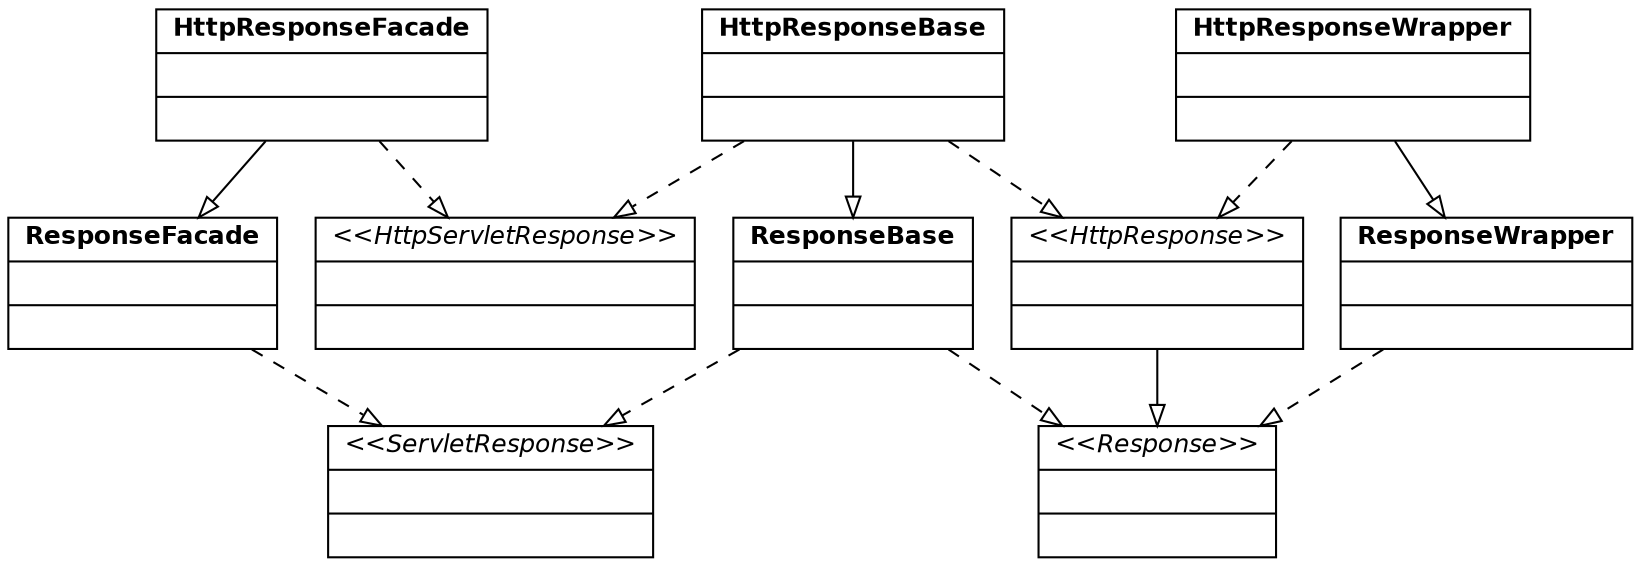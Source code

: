 digraph {
fontname = "Bitstream Vera Sans"
fontsize = 12
node [
fontname = "Bitstream Vera Sans"
fontsize = 12
shape = "record"
]
edge [
fontname = "Bitstream Vera Sans"
fontsize = 12
]
1 [ label = <{<b>HttpResponseFacade</b>||}>]
2 [ label = <{<b>HttpResponseWrapper</b>||}>]
3 [ label = <{<b>ResponseFacade</b>||}>]
4 [ label = <{<b>ResponseWrapper</b>||}>]
5 [ label = <{<b>ResponseBase</b>||}>]
6 [ label = <{<b>HttpResponseBase</b>||}>]
7 [ label = <{&lt;&lt;<i>Response</i>&gt;&gt;||}>]

8 [ label = <{&lt;&lt;<i>ServletResponse</i>&gt;&gt;||}>]

9 [ label = <{&lt;&lt;<i>HttpResponse</i>&gt;&gt;||}>]

10 [ label = <{&lt;&lt;<i>HttpServletResponse</i>&gt;&gt;||}>]

1 -> 3 [style = "solid" arrowhead = "onormal" dir = "forward" taillabel = "" headlabel = "" label = ""]

1 -> 10 [style = "dashed" arrowhead = "onormal" dir = "forward" taillabel = "" headlabel = "" label = ""]

2 -> 4 [style = "solid" arrowhead = "onormal" dir = "forward" taillabel = "" headlabel = "" label = ""]

2 -> 9 [style = "dashed" arrowhead = "onormal" dir = "forward" taillabel = "" headlabel = "" label = ""]

3 -> 8 [style = "dashed" arrowhead = "onormal" dir = "forward" taillabel = "" headlabel = "" label = ""]

4 -> 7 [style = "dashed" arrowhead = "onormal" dir = "forward" taillabel = "" headlabel = "" label = ""]

5 -> 7 [style = "dashed" arrowhead = "onormal" dir = "forward" taillabel = "" headlabel = "" label = ""]

5 -> 8 [style = "dashed" arrowhead = "onormal" dir = "forward" taillabel = "" headlabel = "" label = ""]

6 -> 5 [style = "solid" arrowhead = "onormal" dir = "forward" taillabel = "" headlabel = "" label = ""]

6 -> 9 [style = "dashed" arrowhead = "onormal" dir = "forward" taillabel = "" headlabel = "" label = ""]

6 -> 10 [style = "dashed" arrowhead = "onormal" dir = "forward" taillabel = "" headlabel = "" label = ""]

9 -> 7 [style = "solid" arrowhead = "onormal" dir = "forward" taillabel = "" headlabel = "" label = ""]

}
